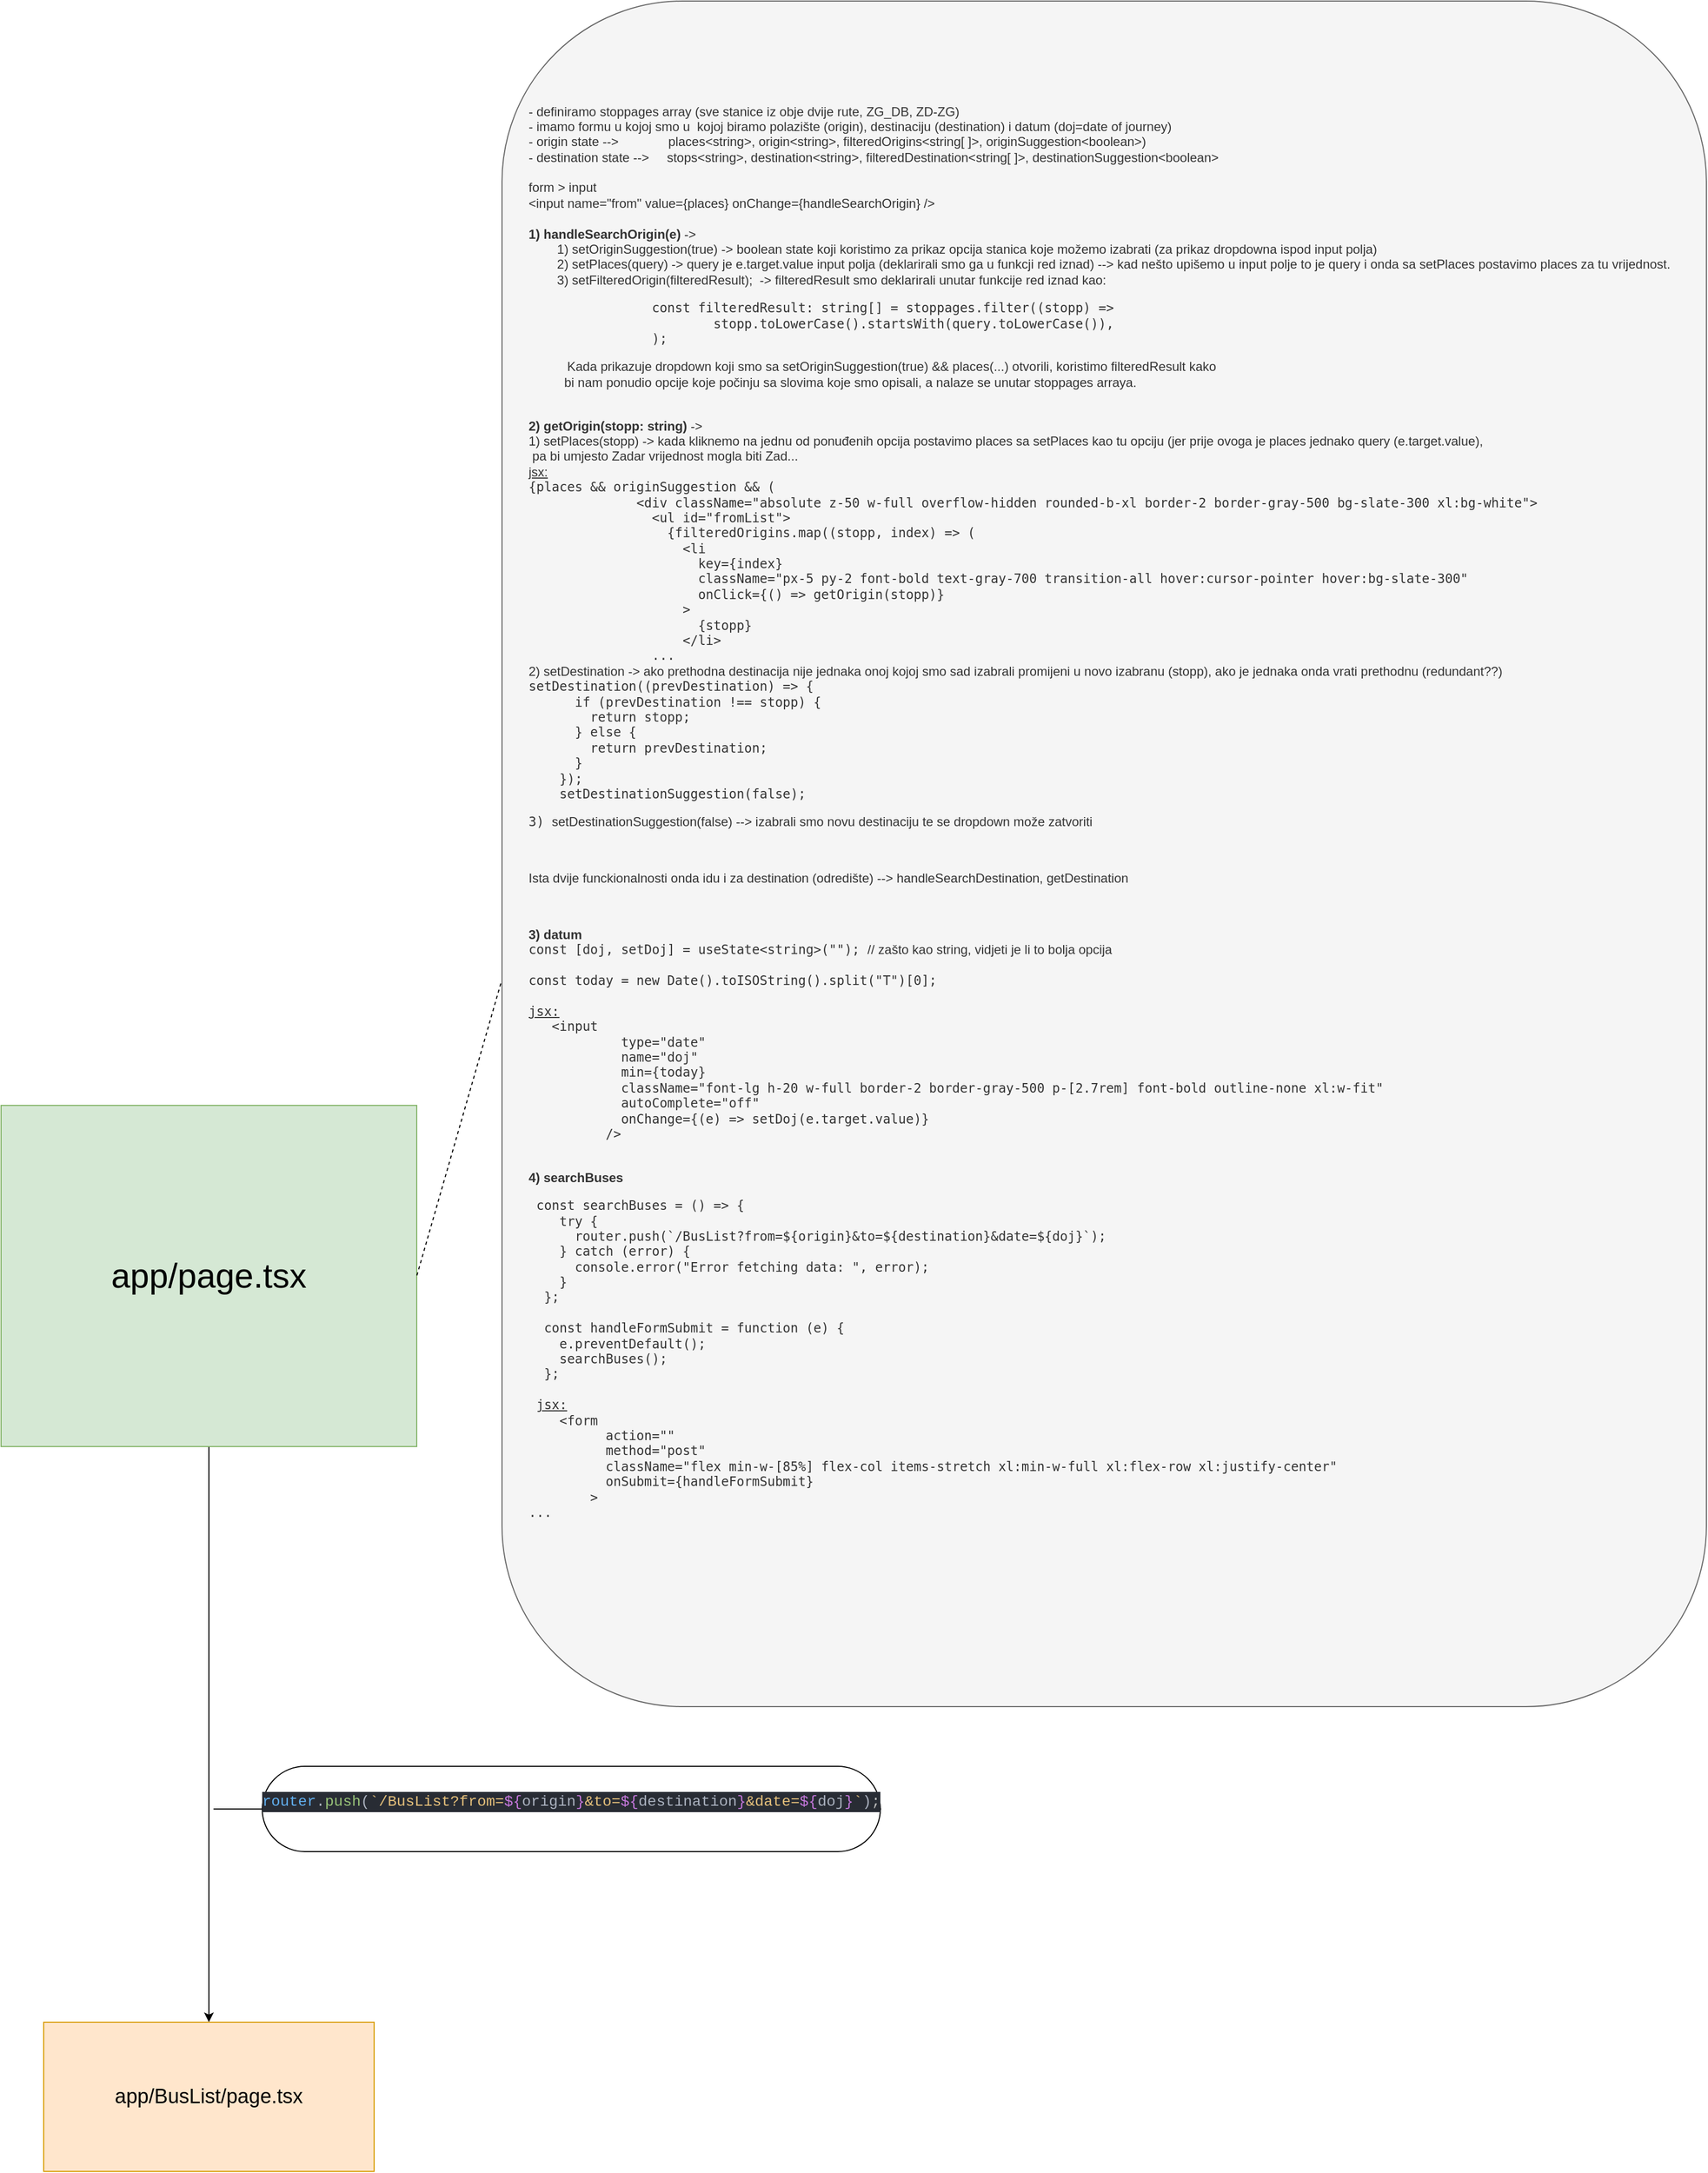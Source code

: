 <mxfile version="26.0.11">
  <diagram name="Page-1" id="hDBnATX-_rqYMnIlR0UH">
    <mxGraphModel dx="2390" dy="5906" grid="1" gridSize="10" guides="1" tooltips="1" connect="1" arrows="1" fold="1" page="1" pageScale="1" pageWidth="827" pageHeight="1169" math="0" shadow="0">
      <root>
        <mxCell id="0" />
        <mxCell id="1" parent="0" />
        <mxCell id="zUcGBLIIrt0SRUpq_5Xp-20" style="edgeStyle=orthogonalEdgeStyle;rounded=0;orthogonalLoop=1;jettySize=auto;html=1;entryX=0.5;entryY=0;entryDx=0;entryDy=0;" edge="1" parent="1" source="zUcGBLIIrt0SRUpq_5Xp-2" target="zUcGBLIIrt0SRUpq_5Xp-18">
          <mxGeometry relative="1" as="geometry" />
        </mxCell>
        <mxCell id="zUcGBLIIrt0SRUpq_5Xp-2" value="&lt;font style=&quot;font-size: 32px;&quot;&gt;app/page.tsx&lt;/font&gt;" style="rounded=0;whiteSpace=wrap;html=1;fillColor=#d5e8d4;strokeColor=#82b366;align=center;" vertex="1" parent="1">
          <mxGeometry x="50" y="-3640" width="390" height="320" as="geometry" />
        </mxCell>
        <mxCell id="zUcGBLIIrt0SRUpq_5Xp-6" value="- definiramo stoppages array (sve stanice iz obje dvije rute, ZG_DB, ZD-ZG)&lt;br&gt;- imamo formu u kojoj smo u&amp;nbsp; kojoj biramo polazište (origin), destinaciju (destination) i datum (doj=date of journey)&lt;br&gt;- origin state --&amp;gt;&amp;nbsp; &amp;nbsp; &amp;nbsp; &amp;nbsp; &amp;nbsp; &amp;nbsp; &amp;nbsp; places&amp;lt;string&amp;gt;, origin&amp;lt;string&amp;gt;, filteredOrigins&amp;lt;string[ ]&amp;gt;, originSuggestion&amp;lt;boolean&amp;gt;)&lt;br&gt;&lt;div&gt;- destination state --&amp;gt;&amp;nbsp; &amp;nbsp; &amp;nbsp;stops&amp;lt;string&amp;gt;, destination&amp;lt;string&amp;gt;, filteredDestination&amp;lt;string[ ]&amp;gt;, destinationSuggestion&amp;lt;boolean&amp;gt;&lt;br&gt;&lt;br&gt;form &amp;gt; input&lt;br&gt;&amp;lt;input name=&quot;from&quot; value={places} onChange={handleSearchOrigin} /&amp;gt;&lt;br&gt;&lt;br&gt;&lt;b&gt;1) handleSearchOrigin(e)&amp;nbsp;&lt;/b&gt;-&amp;gt;&amp;nbsp;&lt;br&gt;&lt;span style=&quot;white-space: pre;&quot;&gt;&#x9;&lt;/span&gt;1) setOriginSuggestion(true) -&amp;gt; boolean state koji koristimo za prikaz opcija stanica koje možemo izabrati (za prikaz dropdowna ispod input polja)&lt;br&gt;&lt;span style=&quot;white-space: pre;&quot;&gt;&#x9;&lt;/span&gt;2) setPlaces(query) -&amp;gt; query je e.target.value input polja (deklarirali smo ga u funkcji red iznad) --&amp;gt; kad nešto upišemo u input polje to je query i onda sa setPlaces postavimo places za tu vrijednost.&lt;br&gt;&lt;/div&gt;&lt;div&gt;&lt;span style=&quot;white-space: pre;&quot;&gt;&#x9;&lt;/span&gt;3) setFilteredOrigin(filteredResult);&amp;nbsp; -&amp;gt; filteredResult smo deklarirali unutar funkcije red iznad kao:&amp;nbsp;&lt;br&gt;&lt;pre&gt;&lt;span style=&quot;white-space: pre;&quot;&gt;&#x9;&lt;/span&gt;&lt;span style=&quot;white-space: pre;&quot;&gt;&#x9;&lt;/span&gt;&lt;span style=&quot;background-color: transparent;&quot;&gt;const filteredResult: string[] = stoppages.filter((stopp) =&amp;gt;&lt;br&gt;      &lt;span style=&quot;white-space: pre;&quot;&gt;&#x9;&lt;/span&gt;&lt;span style=&quot;white-space: pre;&quot;&gt;&#x9;&lt;/span&gt;&lt;span style=&quot;white-space: pre;&quot;&gt;&#x9;&lt;/span&gt;stopp.toLowerCase().startsWith(query.toLowerCase()),&lt;br&gt;    &lt;span style=&quot;white-space: pre;&quot;&gt;&#x9;&lt;/span&gt;&lt;span style=&quot;white-space: pre;&quot;&gt;&#x9;&lt;/span&gt;);&lt;/span&gt;&lt;/pre&gt;&lt;pre&gt;&lt;p&gt;&lt;span style=&quot;background-color: transparent;&quot;&gt;     &lt;font face=&quot;Helvetica&quot;&gt;Kada prikazuje dropdown koji smo sa setOriginSuggestion(true) &amp;amp;&amp;amp; places(...) otvorili, koristimo filteredResult kako &lt;br&gt;          bi nam ponudio opcije koje počinju sa slovima koje smo opisali, a nalaze se unutar stoppages arraya.&lt;br&gt;&lt;br&gt;&lt;/font&gt;&lt;/span&gt;&lt;/p&gt;&lt;p&gt;&lt;span style=&quot;background-color: transparent;&quot;&gt;&lt;b style=&quot;font-family: Helvetica;&quot;&gt;2) getOrigin(stopp: string) &lt;/b&gt;&lt;font face=&quot;Helvetica&quot;&gt;-&amp;gt;&lt;br&gt;1) setPlaces(stopp) -&amp;gt; kada kliknemo na jednu od ponuđenih opcija postavimo places sa setPlaces kao tu opciju (jer prije ovoga je places jednako query (e.target.value),&lt;br&gt; pa bi umjesto Zadar vrijednost mogla biti Zad...&lt;br/&gt;&lt;u&gt;jsx:&lt;/u&gt;&lt;br&gt;&lt;/font&gt;&lt;font data-font-src=&quot;https://fonts.googleapis.com/css?family=Monospace&quot; face=&quot;Monospace&quot;&gt;{places &amp;amp;&amp;amp; originSuggestion &amp;amp;&amp;amp; (&lt;br&gt;              &amp;lt;div className=&quot;absolute z-50 w-full overflow-hidden rounded-b-xl border-2 border-gray-500 bg-slate-300 xl:bg-white&quot;&amp;gt;&lt;br&gt;                &amp;lt;ul id=&quot;fromList&quot;&amp;gt;&lt;br&gt;                  {filteredOrigins.map((stopp, index) =&amp;gt; (&lt;br&gt;                    &amp;lt;li&lt;br&gt;                      key={index}&lt;br&gt;                      className=&quot;px-5 py-2 font-bold text-gray-700 transition-all hover:cursor-pointer hover:bg-slate-300&quot;&lt;br&gt;                      onClick={() =&amp;gt; getOrigin(stopp)}&lt;br&gt;                    &amp;gt;&lt;br&gt;                      {stopp}&lt;br&gt;                    &amp;lt;/li&amp;gt;&lt;br&gt;                ...&lt;br&gt;&lt;/font&gt;&lt;font face=&quot;Helvetica&quot;&gt;2) setDestination -&amp;gt; ako prethodna destinacija nije jednaka onoj kojoj smo sad izabrali promijeni u novo izabranu (stopp), ako je jednaka onda vrati prethodnu (redundant??)&lt;br&gt;&lt;/font&gt;setDestination((prevDestination) =&amp;gt; {&lt;br&gt;      if (prevDestination !== stopp) {&lt;br&gt;        return stopp;&lt;br&gt;      } else {&lt;br&gt;        return prevDestination;&lt;br&gt;      }&lt;br&gt;    });&lt;br&gt;    setDestinationSuggestion(false);&lt;font face=&quot;Helvetica&quot;&gt;&lt;br&gt;&lt;/font&gt;&lt;/span&gt;&lt;/p&gt;&lt;p&gt;&lt;span style=&quot;background-color: transparent;&quot;&gt;3) &lt;font face=&quot;Helvetica&quot;&gt;setDestinationSuggestion(false) --&amp;gt; &lt;/font&gt;&lt;font face=&quot;Helvetica&quot;&gt;izabrali smo novu destinaciju te se dropdown može zatvoriti&lt;/font&gt;&lt;/span&gt;&lt;/p&gt;&lt;p&gt;&lt;span style=&quot;background-color: transparent;&quot;&gt;&lt;font face=&quot;Helvetica&quot;&gt;&lt;br&gt;&lt;/font&gt;&lt;/span&gt;&lt;/p&gt;&lt;p&gt;&lt;span style=&quot;background-color: transparent;&quot;&gt;&lt;font face=&quot;Helvetica&quot;&gt;Ista dvije funckionalnosti onda idu i za destination (odredište) --&amp;gt; handleSearchDestination, getDestination&lt;/font&gt;&lt;/span&gt;&lt;/p&gt;&lt;p&gt;&lt;span style=&quot;background-color: transparent;&quot;&gt;&lt;br&gt;&lt;/span&gt;&lt;/p&gt;&lt;p&gt;&lt;b&gt;&lt;font face=&quot;Helvetica&quot;&gt;3) datum&lt;/font&gt;&lt;br&gt;&lt;/b&gt;const [doj, setDoj] = useState&amp;lt;string&amp;gt;(&quot;&quot;); &lt;font face=&quot;Helvetica&quot;&gt;// zašto kao string, vidjeti je li to bolja opcija&lt;/font&gt;&lt;br&gt;&lt;br&gt;const today = new Date().toISOString().split(&quot;T&quot;)[0];&lt;br/&gt;&lt;br&gt;&lt;u&gt;jsx:&lt;/u&gt;&lt;br&gt; &lt;font data-font-src=&quot;https://fonts.googleapis.com/css?family=Monospace&quot; face=&quot;Monospace&quot;&gt;  &amp;lt;input&lt;br&gt;            type=&quot;date&quot;&lt;br&gt;            name=&quot;doj&quot;&lt;br&gt;            min={today}&lt;br&gt;            className=&quot;font-lg h-20 w-full border-2 border-gray-500 p-[2.7rem] font-bold outline-none xl:w-fit&quot;&lt;br&gt;            autoComplete=&quot;off&quot;&lt;br&gt;            onChange={(e) =&amp;gt; setDoj(e.target.value)}&lt;br&gt;          /&amp;gt;&lt;/font&gt;&lt;br&gt;&lt;/p&gt;&lt;p&gt;&lt;span style=&quot;background-color: transparent;&quot;&gt;&lt;br&gt;&lt;b&gt;&lt;font face=&quot;Helvetica&quot;&gt;4) searchBuses&lt;/font&gt;&lt;/b&gt;&lt;/span&gt;&lt;/p&gt;&lt;p&gt;&lt;span style=&quot;background-color: transparent;&quot;&gt; &lt;font data-font-src=&quot;https://fonts.googleapis.com/css?family=Monospace&quot; face=&quot;Monospace&quot;&gt;const searchBuses = () =&amp;gt; {&lt;br&gt;    try {&lt;br&gt;      router.push(`/BusList?from=${origin}&amp;amp;to=${destination}&amp;amp;date=${doj}`);&lt;br&gt;    } catch (error) {&lt;br&gt;      console.error(&quot;Error fetching data: &quot;, error); &lt;br&gt;    }&lt;br&gt;  };&lt;br/&gt;&lt;br/&gt;  const handleFormSubmit = function (e) {&lt;br/&gt;    e.preventDefault();&lt;br/&gt;    searchBuses();&lt;br/&gt;  };&lt;br/&gt;&lt;br/&gt; &lt;u&gt;jsx:&lt;/u&gt;&lt;br/&gt;    &amp;lt;form&lt;br/&gt;          action=&quot;&quot;&lt;br/&gt;          method=&quot;post&quot;&lt;br/&gt;          className=&quot;flex min-w-[85%] flex-col items-stretch xl:min-w-full xl:flex-row xl:justify-center&quot;&lt;br/&gt;          onSubmit={handleFormSubmit}&lt;br/&gt;        &amp;gt;&lt;br/&gt;...&lt;br/&gt;&lt;br/&gt;&lt;/font&gt;&lt;/span&gt;&lt;/p&gt;&lt;p&gt;&lt;span style=&quot;background-color: transparent;&quot;&gt;&lt;br&gt;&lt;/span&gt;&lt;/p&gt;&lt;span style=&quot;background-color: transparent;&quot;&gt;&lt;span style=&quot;white-space: pre;&quot;&gt;&#x9;&lt;/span&gt;&lt;span style=&quot;white-space: pre;&quot;&gt;&#x9;&lt;/span&gt;&lt;/span&gt;&lt;/pre&gt;&lt;/div&gt;" style="rounded=1;whiteSpace=wrap;html=1;align=left;spacingLeft=25;spacingRight=10;spacingTop=10;spacing=0;spacingBottom=10;fillColor=#f5f5f5;fontColor=#333333;strokeColor=#666666;" vertex="1" parent="1">
          <mxGeometry x="520" y="-4676" width="1130" height="1600" as="geometry" />
        </mxCell>
        <mxCell id="zUcGBLIIrt0SRUpq_5Xp-10" value="" style="endArrow=none;dashed=1;html=1;rounded=0;entryX=1;entryY=0.5;entryDx=0;entryDy=0;exitX=-0.001;exitY=0.576;exitDx=0;exitDy=0;exitPerimeter=0;" edge="1" parent="1" source="zUcGBLIIrt0SRUpq_5Xp-6" target="zUcGBLIIrt0SRUpq_5Xp-2">
          <mxGeometry width="50" height="50" relative="1" as="geometry">
            <mxPoint x="510" y="-3720" as="sourcePoint" />
            <mxPoint x="970" y="-3710" as="targetPoint" />
          </mxGeometry>
        </mxCell>
        <mxCell id="zUcGBLIIrt0SRUpq_5Xp-18" value="&lt;font style=&quot;font-size: 19px;&quot;&gt;app/BusList/page.tsx&lt;/font&gt;" style="rounded=0;whiteSpace=wrap;html=1;fillColor=#ffe6cc;strokeColor=#d79b00;" vertex="1" parent="1">
          <mxGeometry x="90" y="-2780" width="310" height="140" as="geometry" />
        </mxCell>
        <mxCell id="zUcGBLIIrt0SRUpq_5Xp-23" style="edgeStyle=entityRelationEdgeStyle;rounded=0;orthogonalLoop=1;jettySize=auto;html=1;startArrow=none;endArrow=none;segment=10;curved=1;sourcePerimeterSpacing=0;targetPerimeterSpacing=0;" edge="1" parent="1" source="zUcGBLIIrt0SRUpq_5Xp-21">
          <mxGeometry relative="1" as="geometry">
            <mxPoint x="250" y="-2980" as="targetPoint" />
          </mxGeometry>
        </mxCell>
        <mxCell id="zUcGBLIIrt0SRUpq_5Xp-21" value="&#xa;&lt;div style=&quot;color: #bbbbbb;background-color: #282c34;font-family: Consolas, &#39;Courier New&#39;, monospace;font-weight: normal;font-size: 14px;line-height: 19px;white-space: pre;&quot;&gt;&lt;div&gt;&lt;span style=&quot;color: #61afef;&quot;&gt;router&lt;/span&gt;&lt;span style=&quot;color: #abb2bf;&quot;&gt;.&lt;/span&gt;&lt;span style=&quot;color: #98c379;&quot;&gt;push&lt;/span&gt;&lt;span style=&quot;color: #abb2bf;&quot;&gt;(&lt;/span&gt;&lt;span style=&quot;color: #e5c07b;&quot;&gt;`/BusList?from=&lt;/span&gt;&lt;span style=&quot;color: #c678dd;&quot;&gt;${&lt;/span&gt;&lt;span style=&quot;color: #abb2bf;&quot;&gt;origin&lt;/span&gt;&lt;span style=&quot;color: #c678dd;&quot;&gt;}&lt;/span&gt;&lt;span style=&quot;color: #e5c07b;&quot;&gt;&amp;amp;to=&lt;/span&gt;&lt;span style=&quot;color: #c678dd;&quot;&gt;${&lt;/span&gt;&lt;span style=&quot;color: #abb2bf;&quot;&gt;destination&lt;/span&gt;&lt;span style=&quot;color: #c678dd;&quot;&gt;}&lt;/span&gt;&lt;span style=&quot;color: #e5c07b;&quot;&gt;&amp;amp;date=&lt;/span&gt;&lt;span style=&quot;color: #c678dd;&quot;&gt;${&lt;/span&gt;&lt;span style=&quot;color: #abb2bf;&quot;&gt;doj&lt;/span&gt;&lt;span style=&quot;color: #c678dd;&quot;&gt;}&lt;/span&gt;&lt;span style=&quot;color: #e5c07b;&quot;&gt;`&lt;/span&gt;&lt;span style=&quot;color: #abb2bf;&quot;&gt;)&lt;/span&gt;&lt;span style=&quot;color: #bbbbbb;&quot;&gt;;&lt;/span&gt;&lt;/div&gt;&lt;/div&gt;&#xa;&#xa;" style="whiteSpace=wrap;html=1;rounded=1;arcSize=50;align=center;verticalAlign=middle;strokeWidth=1;autosize=1;spacing=4;treeFolding=1;treeMoving=1;newEdgeStyle={&quot;edgeStyle&quot;:&quot;entityRelationEdgeStyle&quot;,&quot;startArrow&quot;:&quot;none&quot;,&quot;endArrow&quot;:&quot;none&quot;,&quot;segment&quot;:10,&quot;curved&quot;:1,&quot;sourcePerimeterSpacing&quot;:0,&quot;targetPerimeterSpacing&quot;:0};" vertex="1" collapsed="1" parent="1">
          <mxGeometry x="295" y="-3020" width="580" height="80" as="geometry" />
        </mxCell>
      </root>
    </mxGraphModel>
  </diagram>
</mxfile>
